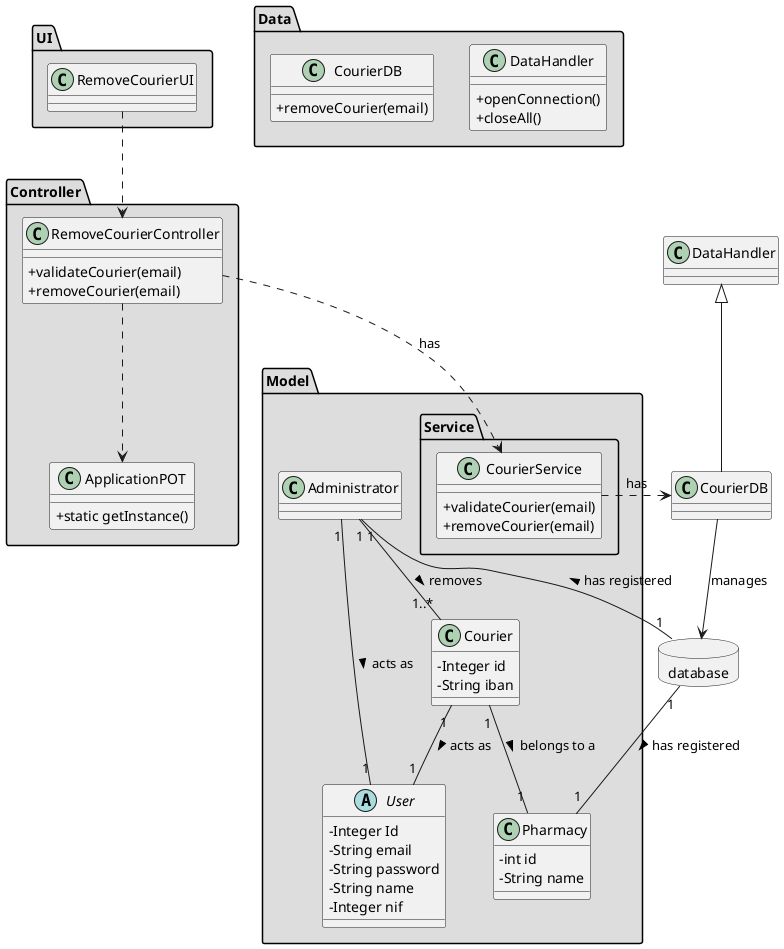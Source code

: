 @startuml
skinparam classAttributeIconSize 0

package "UI" #DDDDDD{
class RemoveCourierUI {

}
}
package "Controller" #DDDDDD {
class RemoveCourierController{
+validateCourier(email)
+removeCourier(email)
}

class ApplicationPOT
{
  +static getInstance()
}
}


package "Model" #DDDDDD {
package "Service" #DDDDDD {
   class CourierService{
          +validateCourier(email)
          +removeCourier(email)

      }


 }
}

package "Model" #DDDDDD {
abstract class User{
-Integer Id
-String email
-String password
-String name
-Integer nif
}

class Courier {
      -Integer id
      -String iban
}

class Administrator {
}


class Pharmacy{
-   int id
-   String name
}


}

package "Data" #DDDDDD {
class DataHandler{
    +openConnection()
    +closeAll()
}

class CourierDB{
 +removeCourier(email)
  }

}
database database{

}
class CourierDB extends DataHandler

RemoveCourierController ..> ApplicationPOT
RemoveCourierUI ..> RemoveCourierController
RemoveCourierController ..> CourierService : has
CourierService ..> CourierDB : has
CourierDB --> database : manages

database "1" -- "1" Administrator : has registered >
database "1" -- "1" Pharmacy : has registered >
Administrator "1" -- "1..*" Courier : removes >
Courier "1" -- "1" User: acts as  >
Courier "1" -- "1" Pharmacy: belongs to a  >
Administrator "1" -- "1" User: acts as  >

@enduml